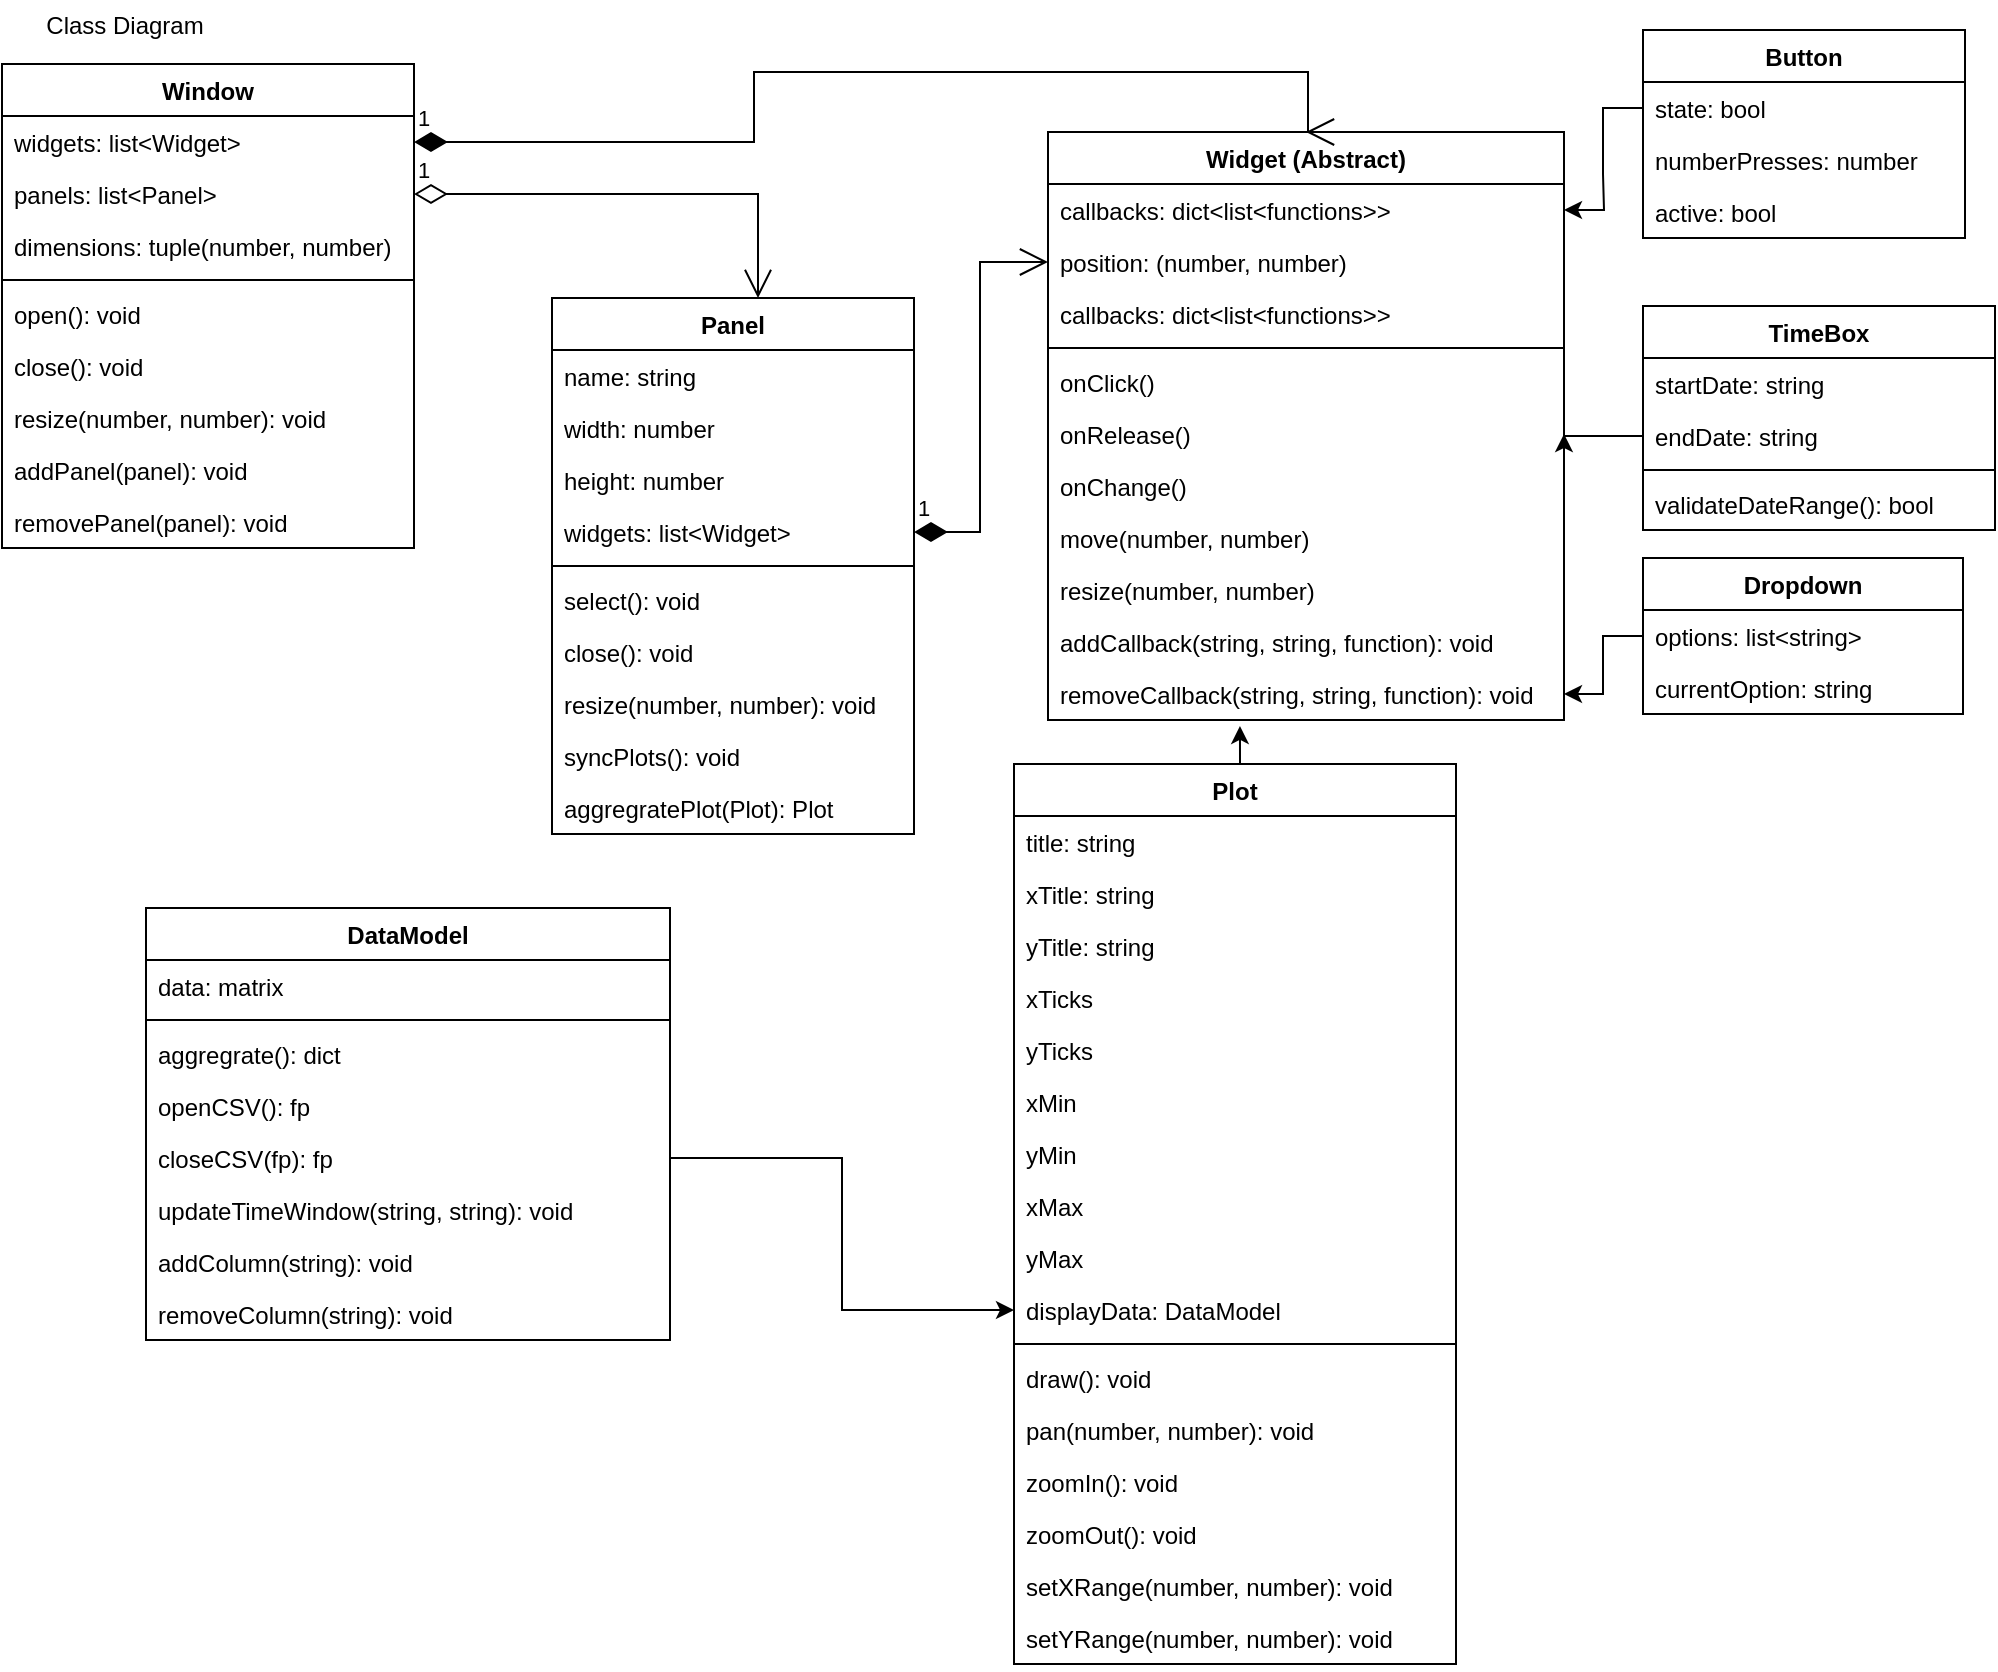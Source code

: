 <mxfile version="20.3.2" type="github" pages="2">
  <diagram id="UT-qD1kF3HPHE-cdim4v" name="Page-1">
    <mxGraphModel dx="1662" dy="1644" grid="0" gridSize="10" guides="1" tooltips="1" connect="1" arrows="1" fold="1" page="1" pageScale="1" pageWidth="1100" pageHeight="850" math="0" shadow="0">
      <root>
        <mxCell id="0" />
        <mxCell id="1" parent="0" />
        <mxCell id="D0WQU8Z_5N7r7djm6m5t-72" value="Window" style="swimlane;fontStyle=1;align=center;verticalAlign=top;childLayout=stackLayout;horizontal=1;startSize=26;horizontalStack=0;resizeParent=1;resizeParentMax=0;resizeLast=0;collapsible=1;marginBottom=0;" parent="1" vertex="1">
          <mxGeometry x="9" y="-818" width="206" height="242" as="geometry">
            <mxRectangle x="9" y="-818" width="81" height="26" as="alternateBounds" />
          </mxGeometry>
        </mxCell>
        <mxCell id="D0WQU8Z_5N7r7djm6m5t-74" value="widgets: list&lt;Widget&gt; " style="text;strokeColor=none;fillColor=none;align=left;verticalAlign=top;spacingLeft=4;spacingRight=4;overflow=hidden;rotatable=0;points=[[0,0.5],[1,0.5]];portConstraint=eastwest;" parent="D0WQU8Z_5N7r7djm6m5t-72" vertex="1">
          <mxGeometry y="26" width="206" height="26" as="geometry" />
        </mxCell>
        <mxCell id="D0WQU8Z_5N7r7djm6m5t-73" value="panels: list&lt;Panel&gt;" style="text;strokeColor=none;fillColor=none;align=left;verticalAlign=top;spacingLeft=4;spacingRight=4;overflow=hidden;rotatable=0;points=[[0,0.5],[1,0.5]];portConstraint=eastwest;" parent="D0WQU8Z_5N7r7djm6m5t-72" vertex="1">
          <mxGeometry y="52" width="206" height="26" as="geometry" />
        </mxCell>
        <mxCell id="D0WQU8Z_5N7r7djm6m5t-75" value="dimensions: tuple(number, number)" style="text;strokeColor=none;fillColor=none;align=left;verticalAlign=top;spacingLeft=4;spacingRight=4;overflow=hidden;rotatable=0;points=[[0,0.5],[1,0.5]];portConstraint=eastwest;" parent="D0WQU8Z_5N7r7djm6m5t-72" vertex="1">
          <mxGeometry y="78" width="206" height="26" as="geometry" />
        </mxCell>
        <mxCell id="D0WQU8Z_5N7r7djm6m5t-77" value="" style="line;strokeWidth=1;fillColor=none;align=left;verticalAlign=middle;spacingTop=-1;spacingLeft=3;spacingRight=3;rotatable=0;labelPosition=right;points=[];portConstraint=eastwest;strokeColor=inherit;" parent="D0WQU8Z_5N7r7djm6m5t-72" vertex="1">
          <mxGeometry y="104" width="206" height="8" as="geometry" />
        </mxCell>
        <mxCell id="D0WQU8Z_5N7r7djm6m5t-78" value="open(): void" style="text;strokeColor=none;fillColor=none;align=left;verticalAlign=top;spacingLeft=4;spacingRight=4;overflow=hidden;rotatable=0;points=[[0,0.5],[1,0.5]];portConstraint=eastwest;" parent="D0WQU8Z_5N7r7djm6m5t-72" vertex="1">
          <mxGeometry y="112" width="206" height="26" as="geometry" />
        </mxCell>
        <mxCell id="D0WQU8Z_5N7r7djm6m5t-79" value="close(): void" style="text;strokeColor=none;fillColor=none;align=left;verticalAlign=top;spacingLeft=4;spacingRight=4;overflow=hidden;rotatable=0;points=[[0,0.5],[1,0.5]];portConstraint=eastwest;" parent="D0WQU8Z_5N7r7djm6m5t-72" vertex="1">
          <mxGeometry y="138" width="206" height="26" as="geometry" />
        </mxCell>
        <mxCell id="D0WQU8Z_5N7r7djm6m5t-80" value="resize(number, number): void" style="text;strokeColor=none;fillColor=none;align=left;verticalAlign=top;spacingLeft=4;spacingRight=4;overflow=hidden;rotatable=0;points=[[0,0.5],[1,0.5]];portConstraint=eastwest;" parent="D0WQU8Z_5N7r7djm6m5t-72" vertex="1">
          <mxGeometry y="164" width="206" height="26" as="geometry" />
        </mxCell>
        <mxCell id="D0WQU8Z_5N7r7djm6m5t-138" value="addPanel(panel): void" style="text;strokeColor=none;fillColor=none;align=left;verticalAlign=top;spacingLeft=4;spacingRight=4;overflow=hidden;rotatable=0;points=[[0,0.5],[1,0.5]];portConstraint=eastwest;" parent="D0WQU8Z_5N7r7djm6m5t-72" vertex="1">
          <mxGeometry y="190" width="206" height="26" as="geometry" />
        </mxCell>
        <mxCell id="D0WQU8Z_5N7r7djm6m5t-140" value="removePanel(panel): void" style="text;strokeColor=none;fillColor=none;align=left;verticalAlign=top;spacingLeft=4;spacingRight=4;overflow=hidden;rotatable=0;points=[[0,0.5],[1,0.5]];portConstraint=eastwest;" parent="D0WQU8Z_5N7r7djm6m5t-72" vertex="1">
          <mxGeometry y="216" width="206" height="26" as="geometry" />
        </mxCell>
        <mxCell id="D0WQU8Z_5N7r7djm6m5t-81" value="Panel" style="swimlane;fontStyle=1;align=center;verticalAlign=top;childLayout=stackLayout;horizontal=1;startSize=26;horizontalStack=0;resizeParent=1;resizeParentMax=0;resizeLast=0;collapsible=1;marginBottom=0;" parent="1" vertex="1">
          <mxGeometry x="284" y="-701" width="181" height="268" as="geometry">
            <mxRectangle x="320" y="-818" width="67" height="26" as="alternateBounds" />
          </mxGeometry>
        </mxCell>
        <mxCell id="D0WQU8Z_5N7r7djm6m5t-82" value="name: string" style="text;strokeColor=none;fillColor=none;align=left;verticalAlign=top;spacingLeft=4;spacingRight=4;overflow=hidden;rotatable=0;points=[[0,0.5],[1,0.5]];portConstraint=eastwest;" parent="D0WQU8Z_5N7r7djm6m5t-81" vertex="1">
          <mxGeometry y="26" width="181" height="26" as="geometry" />
        </mxCell>
        <mxCell id="D0WQU8Z_5N7r7djm6m5t-84" value="width: number" style="text;strokeColor=none;fillColor=none;align=left;verticalAlign=top;spacingLeft=4;spacingRight=4;overflow=hidden;rotatable=0;points=[[0,0.5],[1,0.5]];portConstraint=eastwest;" parent="D0WQU8Z_5N7r7djm6m5t-81" vertex="1">
          <mxGeometry y="52" width="181" height="26" as="geometry" />
        </mxCell>
        <mxCell id="D0WQU8Z_5N7r7djm6m5t-85" value="height: number" style="text;strokeColor=none;fillColor=none;align=left;verticalAlign=top;spacingLeft=4;spacingRight=4;overflow=hidden;rotatable=0;points=[[0,0.5],[1,0.5]];portConstraint=eastwest;" parent="D0WQU8Z_5N7r7djm6m5t-81" vertex="1">
          <mxGeometry y="78" width="181" height="26" as="geometry" />
        </mxCell>
        <mxCell id="VL1n-k4XV_zTkOc4iAcl-5" value="widgets: list&lt;Widget&gt;" style="text;strokeColor=none;fillColor=none;align=left;verticalAlign=top;spacingLeft=4;spacingRight=4;overflow=hidden;rotatable=0;points=[[0,0.5],[1,0.5]];portConstraint=eastwest;" parent="D0WQU8Z_5N7r7djm6m5t-81" vertex="1">
          <mxGeometry y="104" width="181" height="26" as="geometry" />
        </mxCell>
        <mxCell id="D0WQU8Z_5N7r7djm6m5t-86" value="" style="line;strokeWidth=1;fillColor=none;align=left;verticalAlign=middle;spacingTop=-1;spacingLeft=3;spacingRight=3;rotatable=0;labelPosition=right;points=[];portConstraint=eastwest;strokeColor=inherit;" parent="D0WQU8Z_5N7r7djm6m5t-81" vertex="1">
          <mxGeometry y="130" width="181" height="8" as="geometry" />
        </mxCell>
        <mxCell id="YnPBGDpdCJBYccEIkFx0-3" value="select(): void" style="text;strokeColor=none;fillColor=none;align=left;verticalAlign=top;spacingLeft=4;spacingRight=4;overflow=hidden;rotatable=0;points=[[0,0.5],[1,0.5]];portConstraint=eastwest;" vertex="1" parent="D0WQU8Z_5N7r7djm6m5t-81">
          <mxGeometry y="138" width="181" height="26" as="geometry" />
        </mxCell>
        <mxCell id="D0WQU8Z_5N7r7djm6m5t-87" value="close(): void" style="text;strokeColor=none;fillColor=none;align=left;verticalAlign=top;spacingLeft=4;spacingRight=4;overflow=hidden;rotatable=0;points=[[0,0.5],[1,0.5]];portConstraint=eastwest;" parent="D0WQU8Z_5N7r7djm6m5t-81" vertex="1">
          <mxGeometry y="164" width="181" height="26" as="geometry" />
        </mxCell>
        <mxCell id="D0WQU8Z_5N7r7djm6m5t-108" value="resize(number, number): void" style="text;strokeColor=none;fillColor=none;align=left;verticalAlign=top;spacingLeft=4;spacingRight=4;overflow=hidden;rotatable=0;points=[[0,0.5],[1,0.5]];portConstraint=eastwest;" parent="D0WQU8Z_5N7r7djm6m5t-81" vertex="1">
          <mxGeometry y="190" width="181" height="26" as="geometry" />
        </mxCell>
        <mxCell id="f68Y0WPvlqwC1lVv3MSY-29" value="syncPlots(): void" style="text;strokeColor=none;fillColor=none;align=left;verticalAlign=top;spacingLeft=4;spacingRight=4;overflow=hidden;rotatable=0;points=[[0,0.5],[1,0.5]];portConstraint=eastwest;" parent="D0WQU8Z_5N7r7djm6m5t-81" vertex="1">
          <mxGeometry y="216" width="181" height="26" as="geometry" />
        </mxCell>
        <mxCell id="f68Y0WPvlqwC1lVv3MSY-37" value="aggregratePlot(Plot): Plot" style="text;strokeColor=none;fillColor=none;align=left;verticalAlign=top;spacingLeft=4;spacingRight=4;overflow=hidden;rotatable=0;points=[[0,0.5],[1,0.5]];portConstraint=eastwest;" parent="D0WQU8Z_5N7r7djm6m5t-81" vertex="1">
          <mxGeometry y="242" width="181" height="26" as="geometry" />
        </mxCell>
        <mxCell id="9P_D7GKj8WP1cLiMkDwV-7" style="edgeStyle=orthogonalEdgeStyle;rounded=0;orthogonalLoop=1;jettySize=auto;html=1;exitX=0.5;exitY=0;exitDx=0;exitDy=0;entryX=0.372;entryY=1.115;entryDx=0;entryDy=0;entryPerimeter=0;" edge="1" parent="1" source="D0WQU8Z_5N7r7djm6m5t-119" target="f68Y0WPvlqwC1lVv3MSY-19">
          <mxGeometry relative="1" as="geometry" />
        </mxCell>
        <mxCell id="D0WQU8Z_5N7r7djm6m5t-119" value="Plot" style="swimlane;fontStyle=1;align=center;verticalAlign=top;childLayout=stackLayout;horizontal=1;startSize=26;horizontalStack=0;resizeParent=1;resizeParentMax=0;resizeLast=0;collapsible=1;marginBottom=0;" parent="1" vertex="1">
          <mxGeometry x="515" y="-468" width="221" height="450" as="geometry" />
        </mxCell>
        <mxCell id="D0WQU8Z_5N7r7djm6m5t-120" value="title: string" style="text;strokeColor=none;fillColor=none;align=left;verticalAlign=top;spacingLeft=4;spacingRight=4;overflow=hidden;rotatable=0;points=[[0,0.5],[1,0.5]];portConstraint=eastwest;" parent="D0WQU8Z_5N7r7djm6m5t-119" vertex="1">
          <mxGeometry y="26" width="221" height="26" as="geometry" />
        </mxCell>
        <mxCell id="D0WQU8Z_5N7r7djm6m5t-121" value="xTitle: string" style="text;strokeColor=none;fillColor=none;align=left;verticalAlign=top;spacingLeft=4;spacingRight=4;overflow=hidden;rotatable=0;points=[[0,0.5],[1,0.5]];portConstraint=eastwest;" parent="D0WQU8Z_5N7r7djm6m5t-119" vertex="1">
          <mxGeometry y="52" width="221" height="26" as="geometry" />
        </mxCell>
        <mxCell id="D0WQU8Z_5N7r7djm6m5t-122" value="yTitle: string" style="text;strokeColor=none;fillColor=none;align=left;verticalAlign=top;spacingLeft=4;spacingRight=4;overflow=hidden;rotatable=0;points=[[0,0.5],[1,0.5]];portConstraint=eastwest;" parent="D0WQU8Z_5N7r7djm6m5t-119" vertex="1">
          <mxGeometry y="78" width="221" height="26" as="geometry" />
        </mxCell>
        <mxCell id="D0WQU8Z_5N7r7djm6m5t-123" value="xTicks" style="text;strokeColor=none;fillColor=none;align=left;verticalAlign=top;spacingLeft=4;spacingRight=4;overflow=hidden;rotatable=0;points=[[0,0.5],[1,0.5]];portConstraint=eastwest;" parent="D0WQU8Z_5N7r7djm6m5t-119" vertex="1">
          <mxGeometry y="104" width="221" height="26" as="geometry" />
        </mxCell>
        <mxCell id="D0WQU8Z_5N7r7djm6m5t-124" value="yTicks" style="text;strokeColor=none;fillColor=none;align=left;verticalAlign=top;spacingLeft=4;spacingRight=4;overflow=hidden;rotatable=0;points=[[0,0.5],[1,0.5]];portConstraint=eastwest;" parent="D0WQU8Z_5N7r7djm6m5t-119" vertex="1">
          <mxGeometry y="130" width="221" height="26" as="geometry" />
        </mxCell>
        <mxCell id="f68Y0WPvlqwC1lVv3MSY-33" value="xMin" style="text;strokeColor=none;fillColor=none;align=left;verticalAlign=top;spacingLeft=4;spacingRight=4;overflow=hidden;rotatable=0;points=[[0,0.5],[1,0.5]];portConstraint=eastwest;" parent="D0WQU8Z_5N7r7djm6m5t-119" vertex="1">
          <mxGeometry y="156" width="221" height="26" as="geometry" />
        </mxCell>
        <mxCell id="f68Y0WPvlqwC1lVv3MSY-34" value="yMin" style="text;strokeColor=none;fillColor=none;align=left;verticalAlign=top;spacingLeft=4;spacingRight=4;overflow=hidden;rotatable=0;points=[[0,0.5],[1,0.5]];portConstraint=eastwest;" parent="D0WQU8Z_5N7r7djm6m5t-119" vertex="1">
          <mxGeometry y="182" width="221" height="26" as="geometry" />
        </mxCell>
        <mxCell id="f68Y0WPvlqwC1lVv3MSY-35" value="xMax" style="text;strokeColor=none;fillColor=none;align=left;verticalAlign=top;spacingLeft=4;spacingRight=4;overflow=hidden;rotatable=0;points=[[0,0.5],[1,0.5]];portConstraint=eastwest;" parent="D0WQU8Z_5N7r7djm6m5t-119" vertex="1">
          <mxGeometry y="208" width="221" height="26" as="geometry" />
        </mxCell>
        <mxCell id="f68Y0WPvlqwC1lVv3MSY-36" value="yMax" style="text;strokeColor=none;fillColor=none;align=left;verticalAlign=top;spacingLeft=4;spacingRight=4;overflow=hidden;rotatable=0;points=[[0,0.5],[1,0.5]];portConstraint=eastwest;" parent="D0WQU8Z_5N7r7djm6m5t-119" vertex="1">
          <mxGeometry y="234" width="221" height="26" as="geometry" />
        </mxCell>
        <mxCell id="D0WQU8Z_5N7r7djm6m5t-125" value="displayData: DataModel" style="text;strokeColor=none;fillColor=none;align=left;verticalAlign=top;spacingLeft=4;spacingRight=4;overflow=hidden;rotatable=0;points=[[0,0.5],[1,0.5]];portConstraint=eastwest;" parent="D0WQU8Z_5N7r7djm6m5t-119" vertex="1">
          <mxGeometry y="260" width="221" height="26" as="geometry" />
        </mxCell>
        <mxCell id="D0WQU8Z_5N7r7djm6m5t-126" value="" style="line;strokeWidth=1;fillColor=none;align=left;verticalAlign=middle;spacingTop=-1;spacingLeft=3;spacingRight=3;rotatable=0;labelPosition=right;points=[];portConstraint=eastwest;strokeColor=inherit;" parent="D0WQU8Z_5N7r7djm6m5t-119" vertex="1">
          <mxGeometry y="286" width="221" height="8" as="geometry" />
        </mxCell>
        <mxCell id="D0WQU8Z_5N7r7djm6m5t-127" value="draw(): void" style="text;strokeColor=none;fillColor=none;align=left;verticalAlign=top;spacingLeft=4;spacingRight=4;overflow=hidden;rotatable=0;points=[[0,0.5],[1,0.5]];portConstraint=eastwest;" parent="D0WQU8Z_5N7r7djm6m5t-119" vertex="1">
          <mxGeometry y="294" width="221" height="26" as="geometry" />
        </mxCell>
        <mxCell id="D0WQU8Z_5N7r7djm6m5t-128" value="pan(number, number): void" style="text;strokeColor=none;fillColor=none;align=left;verticalAlign=top;spacingLeft=4;spacingRight=4;overflow=hidden;rotatable=0;points=[[0,0.5],[1,0.5]];portConstraint=eastwest;" parent="D0WQU8Z_5N7r7djm6m5t-119" vertex="1">
          <mxGeometry y="320" width="221" height="26" as="geometry" />
        </mxCell>
        <mxCell id="D0WQU8Z_5N7r7djm6m5t-129" value="zoomIn(): void" style="text;strokeColor=none;fillColor=none;align=left;verticalAlign=top;spacingLeft=4;spacingRight=4;overflow=hidden;rotatable=0;points=[[0,0.5],[1,0.5]];portConstraint=eastwest;" parent="D0WQU8Z_5N7r7djm6m5t-119" vertex="1">
          <mxGeometry y="346" width="221" height="26" as="geometry" />
        </mxCell>
        <mxCell id="D0WQU8Z_5N7r7djm6m5t-130" value="zoomOut(): void" style="text;strokeColor=none;fillColor=none;align=left;verticalAlign=top;spacingLeft=4;spacingRight=4;overflow=hidden;rotatable=0;points=[[0,0.5],[1,0.5]];portConstraint=eastwest;" parent="D0WQU8Z_5N7r7djm6m5t-119" vertex="1">
          <mxGeometry y="372" width="221" height="26" as="geometry" />
        </mxCell>
        <mxCell id="f68Y0WPvlqwC1lVv3MSY-30" value="setXRange(number, number): void" style="text;strokeColor=none;fillColor=none;align=left;verticalAlign=top;spacingLeft=4;spacingRight=4;overflow=hidden;rotatable=0;points=[[0,0.5],[1,0.5]];portConstraint=eastwest;" parent="D0WQU8Z_5N7r7djm6m5t-119" vertex="1">
          <mxGeometry y="398" width="221" height="26" as="geometry" />
        </mxCell>
        <mxCell id="f68Y0WPvlqwC1lVv3MSY-31" value="setYRange(number, number): void" style="text;strokeColor=none;fillColor=none;align=left;verticalAlign=top;spacingLeft=4;spacingRight=4;overflow=hidden;rotatable=0;points=[[0,0.5],[1,0.5]];portConstraint=eastwest;" parent="D0WQU8Z_5N7r7djm6m5t-119" vertex="1">
          <mxGeometry y="424" width="221" height="26" as="geometry" />
        </mxCell>
        <mxCell id="f68Y0WPvlqwC1lVv3MSY-20" style="edgeStyle=orthogonalEdgeStyle;rounded=0;orthogonalLoop=1;jettySize=auto;html=1;exitX=1;exitY=0.5;exitDx=0;exitDy=0;entryX=0;entryY=0.5;entryDx=0;entryDy=0;" parent="1" source="D0WQU8Z_5N7r7djm6m5t-147" target="D0WQU8Z_5N7r7djm6m5t-125" edge="1">
          <mxGeometry relative="1" as="geometry" />
        </mxCell>
        <mxCell id="D0WQU8Z_5N7r7djm6m5t-141" value="DataModel" style="swimlane;fontStyle=1;align=center;verticalAlign=top;childLayout=stackLayout;horizontal=1;startSize=26;horizontalStack=0;resizeParent=1;resizeParentMax=0;resizeLast=0;collapsible=1;marginBottom=0;" parent="1" vertex="1">
          <mxGeometry x="81" y="-396" width="262" height="216" as="geometry" />
        </mxCell>
        <mxCell id="D0WQU8Z_5N7r7djm6m5t-142" value="data: matrix" style="text;strokeColor=none;fillColor=none;align=left;verticalAlign=top;spacingLeft=4;spacingRight=4;overflow=hidden;rotatable=0;points=[[0,0.5],[1,0.5]];portConstraint=eastwest;" parent="D0WQU8Z_5N7r7djm6m5t-141" vertex="1">
          <mxGeometry y="26" width="262" height="26" as="geometry" />
        </mxCell>
        <mxCell id="D0WQU8Z_5N7r7djm6m5t-144" value="" style="line;strokeWidth=1;fillColor=none;align=left;verticalAlign=middle;spacingTop=-1;spacingLeft=3;spacingRight=3;rotatable=0;labelPosition=right;points=[];portConstraint=eastwest;strokeColor=inherit;" parent="D0WQU8Z_5N7r7djm6m5t-141" vertex="1">
          <mxGeometry y="52" width="262" height="8" as="geometry" />
        </mxCell>
        <mxCell id="D0WQU8Z_5N7r7djm6m5t-145" value="aggregrate(): dict" style="text;strokeColor=none;fillColor=none;align=left;verticalAlign=top;spacingLeft=4;spacingRight=4;overflow=hidden;rotatable=0;points=[[0,0.5],[1,0.5]];portConstraint=eastwest;" parent="D0WQU8Z_5N7r7djm6m5t-141" vertex="1">
          <mxGeometry y="60" width="262" height="26" as="geometry" />
        </mxCell>
        <mxCell id="D0WQU8Z_5N7r7djm6m5t-146" value="openCSV(): fp" style="text;strokeColor=none;fillColor=none;align=left;verticalAlign=top;spacingLeft=4;spacingRight=4;overflow=hidden;rotatable=0;points=[[0,0.5],[1,0.5]];portConstraint=eastwest;" parent="D0WQU8Z_5N7r7djm6m5t-141" vertex="1">
          <mxGeometry y="86" width="262" height="26" as="geometry" />
        </mxCell>
        <mxCell id="D0WQU8Z_5N7r7djm6m5t-147" value="closeCSV(fp): fp" style="text;strokeColor=none;fillColor=none;align=left;verticalAlign=top;spacingLeft=4;spacingRight=4;overflow=hidden;rotatable=0;points=[[0,0.5],[1,0.5]];portConstraint=eastwest;" parent="D0WQU8Z_5N7r7djm6m5t-141" vertex="1">
          <mxGeometry y="112" width="262" height="26" as="geometry" />
        </mxCell>
        <mxCell id="VL1n-k4XV_zTkOc4iAcl-8" value="updateTimeWindow(string, string): void" style="text;strokeColor=none;fillColor=none;align=left;verticalAlign=top;spacingLeft=4;spacingRight=4;overflow=hidden;rotatable=0;points=[[0,0.5],[1,0.5]];portConstraint=eastwest;" parent="D0WQU8Z_5N7r7djm6m5t-141" vertex="1">
          <mxGeometry y="138" width="262" height="26" as="geometry" />
        </mxCell>
        <mxCell id="VL1n-k4XV_zTkOc4iAcl-9" value="addColumn(string): void" style="text;strokeColor=none;fillColor=none;align=left;verticalAlign=top;spacingLeft=4;spacingRight=4;overflow=hidden;rotatable=0;points=[[0,0.5],[1,0.5]];portConstraint=eastwest;" parent="D0WQU8Z_5N7r7djm6m5t-141" vertex="1">
          <mxGeometry y="164" width="262" height="26" as="geometry" />
        </mxCell>
        <mxCell id="VL1n-k4XV_zTkOc4iAcl-10" value="removeColumn(string): void" style="text;strokeColor=none;fillColor=none;align=left;verticalAlign=top;spacingLeft=4;spacingRight=4;overflow=hidden;rotatable=0;points=[[0,0.5],[1,0.5]];portConstraint=eastwest;" parent="D0WQU8Z_5N7r7djm6m5t-141" vertex="1">
          <mxGeometry y="190" width="262" height="26" as="geometry" />
        </mxCell>
        <mxCell id="VL1n-k4XV_zTkOc4iAcl-19" value="Button" style="swimlane;fontStyle=1;childLayout=stackLayout;horizontal=1;startSize=26;fillColor=none;horizontalStack=0;resizeParent=1;resizeParentMax=0;resizeLast=0;collapsible=1;marginBottom=0;" parent="1" vertex="1">
          <mxGeometry x="829.5" y="-835" width="161" height="104" as="geometry" />
        </mxCell>
        <mxCell id="VL1n-k4XV_zTkOc4iAcl-20" value="state: bool " style="text;strokeColor=none;fillColor=none;align=left;verticalAlign=top;spacingLeft=4;spacingRight=4;overflow=hidden;rotatable=0;points=[[0,0.5],[1,0.5]];portConstraint=eastwest;" parent="VL1n-k4XV_zTkOc4iAcl-19" vertex="1">
          <mxGeometry y="26" width="161" height="26" as="geometry" />
        </mxCell>
        <mxCell id="VL1n-k4XV_zTkOc4iAcl-21" value="numberPresses: number" style="text;strokeColor=none;fillColor=none;align=left;verticalAlign=top;spacingLeft=4;spacingRight=4;overflow=hidden;rotatable=0;points=[[0,0.5],[1,0.5]];portConstraint=eastwest;" parent="VL1n-k4XV_zTkOc4iAcl-19" vertex="1">
          <mxGeometry y="52" width="161" height="26" as="geometry" />
        </mxCell>
        <mxCell id="quWaPmoQ8DVM9i6n_BUd-2" value="active: bool" style="text;strokeColor=none;fillColor=none;align=left;verticalAlign=top;spacingLeft=4;spacingRight=4;overflow=hidden;rotatable=0;points=[[0,0.5],[1,0.5]];portConstraint=eastwest;" parent="VL1n-k4XV_zTkOc4iAcl-19" vertex="1">
          <mxGeometry y="78" width="161" height="26" as="geometry" />
        </mxCell>
        <mxCell id="VL1n-k4XV_zTkOc4iAcl-40" value="Dropdown" style="swimlane;fontStyle=1;align=center;verticalAlign=top;childLayout=stackLayout;horizontal=1;startSize=26;horizontalStack=0;resizeParent=1;resizeParentMax=0;resizeLast=0;collapsible=1;marginBottom=0;" parent="1" vertex="1">
          <mxGeometry x="829.5" y="-571" width="160" height="78" as="geometry" />
        </mxCell>
        <mxCell id="VL1n-k4XV_zTkOc4iAcl-41" value="options: list&lt;string&gt;" style="text;strokeColor=none;fillColor=none;align=left;verticalAlign=top;spacingLeft=4;spacingRight=4;overflow=hidden;rotatable=0;points=[[0,0.5],[1,0.5]];portConstraint=eastwest;" parent="VL1n-k4XV_zTkOc4iAcl-40" vertex="1">
          <mxGeometry y="26" width="160" height="26" as="geometry" />
        </mxCell>
        <mxCell id="VL1n-k4XV_zTkOc4iAcl-44" value="currentOption: string" style="text;strokeColor=none;fillColor=none;align=left;verticalAlign=top;spacingLeft=4;spacingRight=4;overflow=hidden;rotatable=0;points=[[0,0.5],[1,0.5]];portConstraint=eastwest;" parent="VL1n-k4XV_zTkOc4iAcl-40" vertex="1">
          <mxGeometry y="52" width="160" height="26" as="geometry" />
        </mxCell>
        <mxCell id="quWaPmoQ8DVM9i6n_BUd-6" value="TimeBox" style="swimlane;fontStyle=1;align=center;verticalAlign=top;childLayout=stackLayout;horizontal=1;startSize=26;horizontalStack=0;resizeParent=1;resizeParentMax=0;resizeLast=0;collapsible=1;marginBottom=0;" parent="1" vertex="1">
          <mxGeometry x="829.5" y="-697" width="176" height="112" as="geometry" />
        </mxCell>
        <mxCell id="quWaPmoQ8DVM9i6n_BUd-7" value="startDate: string" style="text;strokeColor=none;fillColor=none;align=left;verticalAlign=top;spacingLeft=4;spacingRight=4;overflow=hidden;rotatable=0;points=[[0,0.5],[1,0.5]];portConstraint=eastwest;" parent="quWaPmoQ8DVM9i6n_BUd-6" vertex="1">
          <mxGeometry y="26" width="176" height="26" as="geometry" />
        </mxCell>
        <mxCell id="quWaPmoQ8DVM9i6n_BUd-10" value="endDate: string" style="text;strokeColor=none;fillColor=none;align=left;verticalAlign=top;spacingLeft=4;spacingRight=4;overflow=hidden;rotatable=0;points=[[0,0.5],[1,0.5]];portConstraint=eastwest;" parent="quWaPmoQ8DVM9i6n_BUd-6" vertex="1">
          <mxGeometry y="52" width="176" height="26" as="geometry" />
        </mxCell>
        <mxCell id="quWaPmoQ8DVM9i6n_BUd-8" value="" style="line;strokeWidth=1;fillColor=none;align=left;verticalAlign=middle;spacingTop=-1;spacingLeft=3;spacingRight=3;rotatable=0;labelPosition=right;points=[];portConstraint=eastwest;strokeColor=inherit;" parent="quWaPmoQ8DVM9i6n_BUd-6" vertex="1">
          <mxGeometry y="78" width="176" height="8" as="geometry" />
        </mxCell>
        <mxCell id="quWaPmoQ8DVM9i6n_BUd-9" value="validateDateRange(): bool" style="text;strokeColor=none;fillColor=none;align=left;verticalAlign=top;spacingLeft=4;spacingRight=4;overflow=hidden;rotatable=0;points=[[0,0.5],[1,0.5]];portConstraint=eastwest;" parent="quWaPmoQ8DVM9i6n_BUd-6" vertex="1">
          <mxGeometry y="86" width="176" height="26" as="geometry" />
        </mxCell>
        <mxCell id="f68Y0WPvlqwC1lVv3MSY-5" value="1" style="endArrow=open;html=1;endSize=12;startArrow=diamondThin;startSize=14;startFill=1;edgeStyle=orthogonalEdgeStyle;align=left;verticalAlign=bottom;rounded=0;exitX=1;exitY=0.5;exitDx=0;exitDy=0;entryX=0;entryY=0.5;entryDx=0;entryDy=0;" parent="1" source="VL1n-k4XV_zTkOc4iAcl-5" edge="1" target="9P_D7GKj8WP1cLiMkDwV-2">
          <mxGeometry x="-1" y="3" relative="1" as="geometry">
            <mxPoint x="515" y="-561" as="sourcePoint" />
            <mxPoint x="510" y="-714" as="targetPoint" />
            <Array as="points">
              <mxPoint x="498" y="-584" />
              <mxPoint x="498" y="-719" />
            </Array>
          </mxGeometry>
        </mxCell>
        <mxCell id="f68Y0WPvlqwC1lVv3MSY-13" value="Widget (Abstract)" style="swimlane;fontStyle=1;align=center;verticalAlign=top;childLayout=stackLayout;horizontal=1;startSize=26;horizontalStack=0;resizeParent=1;resizeParentMax=0;resizeLast=0;collapsible=1;marginBottom=0;" parent="1" vertex="1">
          <mxGeometry x="532" y="-784" width="258" height="294" as="geometry" />
        </mxCell>
        <mxCell id="f68Y0WPvlqwC1lVv3MSY-14" value="callbacks: dict&lt;list&lt;functions&gt;&gt;" style="text;strokeColor=none;fillColor=none;align=left;verticalAlign=top;spacingLeft=4;spacingRight=4;overflow=hidden;rotatable=0;points=[[0,0.5],[1,0.5]];portConstraint=eastwest;" parent="f68Y0WPvlqwC1lVv3MSY-13" vertex="1">
          <mxGeometry y="26" width="258" height="26" as="geometry" />
        </mxCell>
        <mxCell id="9P_D7GKj8WP1cLiMkDwV-2" value="position: (number, number)" style="text;strokeColor=none;fillColor=none;align=left;verticalAlign=top;spacingLeft=4;spacingRight=4;overflow=hidden;rotatable=0;points=[[0,0.5],[1,0.5]];portConstraint=eastwest;" vertex="1" parent="f68Y0WPvlqwC1lVv3MSY-13">
          <mxGeometry y="52" width="258" height="26" as="geometry" />
        </mxCell>
        <mxCell id="9P_D7GKj8WP1cLiMkDwV-3" value="callbacks: dict&lt;list&lt;functions&gt;&gt;" style="text;strokeColor=none;fillColor=none;align=left;verticalAlign=top;spacingLeft=4;spacingRight=4;overflow=hidden;rotatable=0;points=[[0,0.5],[1,0.5]];portConstraint=eastwest;" vertex="1" parent="f68Y0WPvlqwC1lVv3MSY-13">
          <mxGeometry y="78" width="258" height="26" as="geometry" />
        </mxCell>
        <mxCell id="f68Y0WPvlqwC1lVv3MSY-15" value="" style="line;strokeWidth=1;fillColor=none;align=left;verticalAlign=middle;spacingTop=-1;spacingLeft=3;spacingRight=3;rotatable=0;labelPosition=right;points=[];portConstraint=eastwest;strokeColor=inherit;" parent="f68Y0WPvlqwC1lVv3MSY-13" vertex="1">
          <mxGeometry y="104" width="258" height="8" as="geometry" />
        </mxCell>
        <mxCell id="f68Y0WPvlqwC1lVv3MSY-16" value="onClick()" style="text;strokeColor=none;fillColor=none;align=left;verticalAlign=top;spacingLeft=4;spacingRight=4;overflow=hidden;rotatable=0;points=[[0,0.5],[1,0.5]];portConstraint=eastwest;" parent="f68Y0WPvlqwC1lVv3MSY-13" vertex="1">
          <mxGeometry y="112" width="258" height="26" as="geometry" />
        </mxCell>
        <mxCell id="f68Y0WPvlqwC1lVv3MSY-39" value="onRelease()" style="text;strokeColor=none;fillColor=none;align=left;verticalAlign=top;spacingLeft=4;spacingRight=4;overflow=hidden;rotatable=0;points=[[0,0.5],[1,0.5]];portConstraint=eastwest;" parent="f68Y0WPvlqwC1lVv3MSY-13" vertex="1">
          <mxGeometry y="138" width="258" height="26" as="geometry" />
        </mxCell>
        <mxCell id="f68Y0WPvlqwC1lVv3MSY-17" value="onChange()" style="text;strokeColor=none;fillColor=none;align=left;verticalAlign=top;spacingLeft=4;spacingRight=4;overflow=hidden;rotatable=0;points=[[0,0.5],[1,0.5]];portConstraint=eastwest;" parent="f68Y0WPvlqwC1lVv3MSY-13" vertex="1">
          <mxGeometry y="164" width="258" height="26" as="geometry" />
        </mxCell>
        <mxCell id="9P_D7GKj8WP1cLiMkDwV-5" value="move(number, number)" style="text;strokeColor=none;fillColor=none;align=left;verticalAlign=top;spacingLeft=4;spacingRight=4;overflow=hidden;rotatable=0;points=[[0,0.5],[1,0.5]];portConstraint=eastwest;" vertex="1" parent="f68Y0WPvlqwC1lVv3MSY-13">
          <mxGeometry y="190" width="258" height="26" as="geometry" />
        </mxCell>
        <mxCell id="9P_D7GKj8WP1cLiMkDwV-4" value="resize(number, number)" style="text;strokeColor=none;fillColor=none;align=left;verticalAlign=top;spacingLeft=4;spacingRight=4;overflow=hidden;rotatable=0;points=[[0,0.5],[1,0.5]];portConstraint=eastwest;" vertex="1" parent="f68Y0WPvlqwC1lVv3MSY-13">
          <mxGeometry y="216" width="258" height="26" as="geometry" />
        </mxCell>
        <mxCell id="f68Y0WPvlqwC1lVv3MSY-18" value="addCallback(string, string, function): void" style="text;strokeColor=none;fillColor=none;align=left;verticalAlign=top;spacingLeft=4;spacingRight=4;overflow=hidden;rotatable=0;points=[[0,0.5],[1,0.5]];portConstraint=eastwest;" parent="f68Y0WPvlqwC1lVv3MSY-13" vertex="1">
          <mxGeometry y="242" width="258" height="26" as="geometry" />
        </mxCell>
        <mxCell id="f68Y0WPvlqwC1lVv3MSY-19" value="removeCallback(string, string, function): void" style="text;strokeColor=none;fillColor=none;align=left;verticalAlign=top;spacingLeft=4;spacingRight=4;overflow=hidden;rotatable=0;points=[[0,0.5],[1,0.5]];portConstraint=eastwest;" parent="f68Y0WPvlqwC1lVv3MSY-13" vertex="1">
          <mxGeometry y="268" width="258" height="26" as="geometry" />
        </mxCell>
        <mxCell id="f68Y0WPvlqwC1lVv3MSY-40" value="1" style="endArrow=open;html=1;endSize=12;startArrow=diamondThin;startSize=14;startFill=1;edgeStyle=orthogonalEdgeStyle;align=left;verticalAlign=bottom;rounded=0;exitX=1;exitY=0.5;exitDx=0;exitDy=0;entryX=0.5;entryY=0;entryDx=0;entryDy=0;" parent="1" source="D0WQU8Z_5N7r7djm6m5t-74" target="f68Y0WPvlqwC1lVv3MSY-13" edge="1">
          <mxGeometry x="-1" y="3" relative="1" as="geometry">
            <mxPoint x="514" y="-436" as="sourcePoint" />
            <mxPoint x="435" y="-814" as="targetPoint" />
            <Array as="points">
              <mxPoint x="385" y="-779" />
              <mxPoint x="385" y="-814" />
              <mxPoint x="662" y="-814" />
            </Array>
          </mxGeometry>
        </mxCell>
        <mxCell id="f68Y0WPvlqwC1lVv3MSY-41" value="1" style="endArrow=open;html=1;endSize=12;startArrow=diamondThin;startSize=14;startFill=0;edgeStyle=orthogonalEdgeStyle;align=left;verticalAlign=bottom;rounded=0;exitX=1;exitY=0.5;exitDx=0;exitDy=0;" parent="1" source="D0WQU8Z_5N7r7djm6m5t-73" target="D0WQU8Z_5N7r7djm6m5t-81" edge="1">
          <mxGeometry x="-1" y="3" relative="1" as="geometry">
            <mxPoint x="514" y="-436" as="sourcePoint" />
            <mxPoint x="485" y="-768" as="targetPoint" />
            <Array as="points">
              <mxPoint x="387" y="-753" />
            </Array>
          </mxGeometry>
        </mxCell>
        <mxCell id="9P_D7GKj8WP1cLiMkDwV-8" style="edgeStyle=orthogonalEdgeStyle;rounded=0;orthogonalLoop=1;jettySize=auto;html=1;exitX=0;exitY=0.5;exitDx=0;exitDy=0;entryX=1;entryY=0.5;entryDx=0;entryDy=0;" edge="1" parent="1" source="VL1n-k4XV_zTkOc4iAcl-41" target="f68Y0WPvlqwC1lVv3MSY-19">
          <mxGeometry relative="1" as="geometry" />
        </mxCell>
        <mxCell id="9P_D7GKj8WP1cLiMkDwV-9" style="edgeStyle=orthogonalEdgeStyle;rounded=0;orthogonalLoop=1;jettySize=auto;html=1;exitX=0;exitY=0.5;exitDx=0;exitDy=0;entryX=1;entryY=0.5;entryDx=0;entryDy=0;" edge="1" parent="1" source="VL1n-k4XV_zTkOc4iAcl-20" target="f68Y0WPvlqwC1lVv3MSY-14">
          <mxGeometry relative="1" as="geometry" />
        </mxCell>
        <mxCell id="9P_D7GKj8WP1cLiMkDwV-10" style="edgeStyle=orthogonalEdgeStyle;rounded=0;orthogonalLoop=1;jettySize=auto;html=1;exitX=0;exitY=0.5;exitDx=0;exitDy=0;entryX=1;entryY=0.5;entryDx=0;entryDy=0;" edge="1" parent="1" source="quWaPmoQ8DVM9i6n_BUd-10" target="f68Y0WPvlqwC1lVv3MSY-39">
          <mxGeometry relative="1" as="geometry" />
        </mxCell>
        <mxCell id="DW6i58N5UlW2nnshNmnk-1" value="Class Diagram" style="text;html=1;align=center;verticalAlign=middle;resizable=0;points=[];autosize=1;strokeColor=none;fillColor=none;" vertex="1" parent="1">
          <mxGeometry x="21" y="-850" width="97" height="26" as="geometry" />
        </mxCell>
      </root>
    </mxGraphModel>
  </diagram>
  <diagram id="30xvKILDlMbHiVbcK9Qc" name="Page-2">
    <mxGraphModel dx="1662" dy="794" grid="0" gridSize="10" guides="1" tooltips="1" connect="1" arrows="1" fold="1" page="1" pageScale="1" pageWidth="1100" pageHeight="850" math="0" shadow="0">
      <root>
        <mxCell id="0" />
        <mxCell id="1" parent="0" />
        <mxCell id="NoYjkFSLYhmX5Nuedjid-8" style="edgeStyle=orthogonalEdgeStyle;rounded=0;orthogonalLoop=1;jettySize=auto;html=1;exitX=1;exitY=0.5;exitDx=0;exitDy=0;entryX=0;entryY=0.5;entryDx=0;entryDy=0;" parent="1" source="NoYjkFSLYhmX5Nuedjid-1" target="NoYjkFSLYhmX5Nuedjid-13" edge="1">
          <mxGeometry relative="1" as="geometry">
            <mxPoint x="361" y="286" as="targetPoint" />
          </mxGeometry>
        </mxCell>
        <mxCell id="NoYjkFSLYhmX5Nuedjid-30" style="edgeStyle=orthogonalEdgeStyle;rounded=0;orthogonalLoop=1;jettySize=auto;html=1;exitX=0.5;exitY=1;exitDx=0;exitDy=0;entryX=0.5;entryY=1;entryDx=0;entryDy=0;" parent="1" source="NoYjkFSLYhmX5Nuedjid-1" target="NoYjkFSLYhmX5Nuedjid-16" edge="1">
          <mxGeometry relative="1" as="geometry">
            <Array as="points">
              <mxPoint x="202" y="358" />
              <mxPoint x="643" y="358" />
            </Array>
          </mxGeometry>
        </mxCell>
        <mxCell id="NoYjkFSLYhmX5Nuedjid-39" style="edgeStyle=orthogonalEdgeStyle;rounded=0;orthogonalLoop=1;jettySize=auto;html=1;exitX=0.25;exitY=1;exitDx=0;exitDy=0;" parent="1" source="NoYjkFSLYhmX5Nuedjid-1" target="NoYjkFSLYhmX5Nuedjid-40" edge="1">
          <mxGeometry relative="1" as="geometry">
            <mxPoint x="172" y="427" as="targetPoint" />
          </mxGeometry>
        </mxCell>
        <mxCell id="NoYjkFSLYhmX5Nuedjid-1" value="Main Window" style="rounded=0;whiteSpace=wrap;html=1;" parent="1" vertex="1">
          <mxGeometry x="142" y="256" width="120" height="60" as="geometry" />
        </mxCell>
        <mxCell id="NoYjkFSLYhmX5Nuedjid-5" value="" style="endArrow=classic;html=1;rounded=0;entryX=0;entryY=0.5;entryDx=0;entryDy=0;startArrow=none;" parent="1" source="NoYjkFSLYhmX5Nuedjid-6" target="NoYjkFSLYhmX5Nuedjid-1" edge="1">
          <mxGeometry width="50" height="50" relative="1" as="geometry">
            <mxPoint x="87" y="286" as="sourcePoint" />
            <mxPoint x="574" y="345" as="targetPoint" />
          </mxGeometry>
        </mxCell>
        <mxCell id="NoYjkFSLYhmX5Nuedjid-6" value="Application Starts" style="text;html=1;align=center;verticalAlign=middle;resizable=0;points=[];autosize=1;strokeColor=none;fillColor=none;" parent="1" vertex="1">
          <mxGeometry x="10" y="273" width="111" height="26" as="geometry" />
        </mxCell>
        <mxCell id="NoYjkFSLYhmX5Nuedjid-12" value="User Selects Data&lt;br&gt;Builder Panel&lt;br&gt;select()" style="text;html=1;align=center;verticalAlign=middle;resizable=0;points=[];autosize=1;strokeColor=none;fillColor=none;" parent="1" vertex="1">
          <mxGeometry x="256" y="235" width="115" height="55" as="geometry" />
        </mxCell>
        <mxCell id="NoYjkFSLYhmX5Nuedjid-17" style="edgeStyle=orthogonalEdgeStyle;rounded=0;orthogonalLoop=1;jettySize=auto;html=1;exitX=1;exitY=0.5;exitDx=0;exitDy=0;entryX=0;entryY=0.5;entryDx=0;entryDy=0;" parent="1" source="NoYjkFSLYhmX5Nuedjid-13" target="NoYjkFSLYhmX5Nuedjid-16" edge="1">
          <mxGeometry relative="1" as="geometry" />
        </mxCell>
        <mxCell id="NoYjkFSLYhmX5Nuedjid-38" style="edgeStyle=orthogonalEdgeStyle;rounded=0;orthogonalLoop=1;jettySize=auto;html=1;exitX=0.5;exitY=1;exitDx=0;exitDy=0;entryX=0.5;entryY=1;entryDx=0;entryDy=0;" parent="1" source="NoYjkFSLYhmX5Nuedjid-13" target="NoYjkFSLYhmX5Nuedjid-16" edge="1">
          <mxGeometry relative="1" as="geometry">
            <Array as="points">
              <mxPoint x="427" y="343" />
              <mxPoint x="643" y="343" />
            </Array>
          </mxGeometry>
        </mxCell>
        <mxCell id="NoYjkFSLYhmX5Nuedjid-13" value="Data Builder Panel" style="rounded=0;whiteSpace=wrap;html=1;" parent="1" vertex="1">
          <mxGeometry x="367" y="256" width="120" height="60" as="geometry" />
        </mxCell>
        <mxCell id="NoYjkFSLYhmX5Nuedjid-14" style="edgeStyle=orthogonalEdgeStyle;rounded=0;orthogonalLoop=1;jettySize=auto;html=1;exitX=0.75;exitY=0;exitDx=0;exitDy=0;entryX=0.5;entryY=0;entryDx=0;entryDy=0;" parent="1" source="NoYjkFSLYhmX5Nuedjid-13" target="NoYjkFSLYhmX5Nuedjid-13" edge="1">
          <mxGeometry relative="1" as="geometry">
            <Array as="points">
              <mxPoint x="457" y="183" />
              <mxPoint x="427" y="183" />
            </Array>
          </mxGeometry>
        </mxCell>
        <mxCell id="NoYjkFSLYhmX5Nuedjid-15" value="User Sets Values of&lt;br&gt;Configuration Widgets" style="text;html=1;align=center;verticalAlign=middle;resizable=0;points=[];autosize=1;strokeColor=none;fillColor=none;" parent="1" vertex="1">
          <mxGeometry x="378" y="139" width="136" height="41" as="geometry" />
        </mxCell>
        <mxCell id="NoYjkFSLYhmX5Nuedjid-28" style="edgeStyle=orthogonalEdgeStyle;rounded=0;orthogonalLoop=1;jettySize=auto;html=1;exitX=0.5;exitY=0;exitDx=0;exitDy=0;entryX=0.5;entryY=0;entryDx=0;entryDy=0;" parent="1" source="NoYjkFSLYhmX5Nuedjid-16" target="NoYjkFSLYhmX5Nuedjid-1" edge="1">
          <mxGeometry relative="1" as="geometry">
            <Array as="points">
              <mxPoint x="643" y="119" />
              <mxPoint x="202" y="119" />
            </Array>
          </mxGeometry>
        </mxCell>
        <mxCell id="NoYjkFSLYhmX5Nuedjid-29" style="edgeStyle=orthogonalEdgeStyle;rounded=0;orthogonalLoop=1;jettySize=auto;html=1;exitX=1;exitY=0.5;exitDx=0;exitDy=0;entryX=0;entryY=0.5;entryDx=0;entryDy=0;" parent="1" source="NoYjkFSLYhmX5Nuedjid-16" target="NoYjkFSLYhmX5Nuedjid-32" edge="1">
          <mxGeometry relative="1" as="geometry">
            <mxPoint x="777" y="286" as="targetPoint" />
          </mxGeometry>
        </mxCell>
        <mxCell id="NoYjkFSLYhmX5Nuedjid-16" value="Dataset Panel" style="rounded=0;whiteSpace=wrap;html=1;" parent="1" vertex="1">
          <mxGeometry x="583" y="256" width="120" height="60" as="geometry" />
        </mxCell>
        <mxCell id="NoYjkFSLYhmX5Nuedjid-18" value="User Clicks &lt;br&gt;Create Panel&lt;br&gt;Button&lt;br&gt;onClick()" style="text;html=1;align=center;verticalAlign=middle;resizable=0;points=[];autosize=1;strokeColor=none;fillColor=none;" parent="1" vertex="1">
          <mxGeometry x="490" y="217" width="88" height="70" as="geometry" />
        </mxCell>
        <mxCell id="NoYjkFSLYhmX5Nuedjid-22" value="User Closes Panel: panel.close()" style="text;html=1;align=center;verticalAlign=middle;resizable=0;points=[];autosize=1;strokeColor=none;fillColor=none;" parent="1" vertex="1">
          <mxGeometry x="324" y="93" width="193" height="26" as="geometry" />
        </mxCell>
        <mxCell id="NoYjkFSLYhmX5Nuedjid-31" value="Dataset Panel Selected: panel.select()" style="text;html=1;align=center;verticalAlign=middle;resizable=0;points=[];autosize=1;strokeColor=none;fillColor=none;" parent="1" vertex="1">
          <mxGeometry x="328" y="359" width="222" height="26" as="geometry" />
        </mxCell>
        <mxCell id="NoYjkFSLYhmX5Nuedjid-35" style="edgeStyle=orthogonalEdgeStyle;rounded=0;orthogonalLoop=1;jettySize=auto;html=1;exitX=0.5;exitY=0;exitDx=0;exitDy=0;entryX=0.5;entryY=0;entryDx=0;entryDy=0;" parent="1" source="NoYjkFSLYhmX5Nuedjid-32" target="NoYjkFSLYhmX5Nuedjid-1" edge="1">
          <mxGeometry relative="1" as="geometry">
            <Array as="points">
              <mxPoint x="904" y="119" />
              <mxPoint x="202" y="119" />
            </Array>
          </mxGeometry>
        </mxCell>
        <mxCell id="NoYjkFSLYhmX5Nuedjid-32" value="Aggregate Panel" style="rounded=0;whiteSpace=wrap;html=1;" parent="1" vertex="1">
          <mxGeometry x="844" y="256" width="120" height="60" as="geometry" />
        </mxCell>
        <mxCell id="NoYjkFSLYhmX5Nuedjid-33" value="Aggregate Widget &lt;br&gt;Selected, onClick()" style="text;html=1;align=center;verticalAlign=middle;resizable=0;points=[];autosize=1;strokeColor=none;fillColor=none;" parent="1" vertex="1">
          <mxGeometry x="710" y="246" width="119" height="41" as="geometry" />
        </mxCell>
        <mxCell id="NoYjkFSLYhmX5Nuedjid-36" style="edgeStyle=orthogonalEdgeStyle;rounded=0;orthogonalLoop=1;jettySize=auto;html=1;exitX=0.5;exitY=1;exitDx=0;exitDy=0;entryX=0.75;entryY=1;entryDx=0;entryDy=0;" parent="1" source="NoYjkFSLYhmX5Nuedjid-32" target="NoYjkFSLYhmX5Nuedjid-32" edge="1">
          <mxGeometry relative="1" as="geometry">
            <Array as="points">
              <mxPoint x="904" y="361" />
              <mxPoint x="934" y="361" />
            </Array>
          </mxGeometry>
        </mxCell>
        <mxCell id="NoYjkFSLYhmX5Nuedjid-37" value="Interactive &lt;br&gt;Widget Clicked" style="text;html=1;align=center;verticalAlign=middle;resizable=0;points=[];autosize=1;strokeColor=none;fillColor=none;" parent="1" vertex="1">
          <mxGeometry x="868" y="361" width="98" height="41" as="geometry" />
        </mxCell>
        <mxCell id="NoYjkFSLYhmX5Nuedjid-43" style="edgeStyle=orthogonalEdgeStyle;rounded=0;orthogonalLoop=1;jettySize=auto;html=1;exitX=0.5;exitY=1;exitDx=0;exitDy=0;" parent="1" source="NoYjkFSLYhmX5Nuedjid-40" edge="1">
          <mxGeometry relative="1" as="geometry">
            <mxPoint x="172" y="523" as="targetPoint" />
          </mxGeometry>
        </mxCell>
        <mxCell id="NoYjkFSLYhmX5Nuedjid-40" value="Cleanup" style="rounded=0;whiteSpace=wrap;html=1;" parent="1" vertex="1">
          <mxGeometry x="112" y="397" width="120" height="60" as="geometry" />
        </mxCell>
        <mxCell id="NoYjkFSLYhmX5Nuedjid-41" value="Application &lt;br&gt;Closed&lt;br&gt;window.close()" style="text;html=1;align=center;verticalAlign=middle;resizable=0;points=[];autosize=1;strokeColor=none;fillColor=none;" parent="1" vertex="1">
          <mxGeometry x="90" y="337" width="97" height="55" as="geometry" />
        </mxCell>
        <mxCell id="NoYjkFSLYhmX5Nuedjid-44" style="edgeStyle=orthogonalEdgeStyle;rounded=0;orthogonalLoop=1;jettySize=auto;html=1;exitX=0.75;exitY=1;exitDx=0;exitDy=0;entryX=1;entryY=1;entryDx=0;entryDy=0;" parent="1" source="NoYjkFSLYhmX5Nuedjid-16" target="NoYjkFSLYhmX5Nuedjid-16" edge="1">
          <mxGeometry relative="1" as="geometry">
            <Array as="points">
              <mxPoint x="673" y="367" />
              <mxPoint x="703" y="367" />
            </Array>
          </mxGeometry>
        </mxCell>
        <mxCell id="NoYjkFSLYhmX5Nuedjid-45" value="Zoom, Pan, Timebox Change, &lt;br&gt;Synchronization" style="text;html=1;align=center;verticalAlign=middle;resizable=0;points=[];autosize=1;strokeColor=none;fillColor=none;" parent="1" vertex="1">
          <mxGeometry x="613" y="368" width="177" height="41" as="geometry" />
        </mxCell>
        <mxCell id="XQu4RQWhKXbsBsdhZZHq-1" value="State Transition Diagram" style="text;html=1;align=center;verticalAlign=middle;resizable=0;points=[];autosize=1;strokeColor=none;fillColor=none;" vertex="1" parent="1">
          <mxGeometry x="63.5" y="49" width="150" height="26" as="geometry" />
        </mxCell>
      </root>
    </mxGraphModel>
  </diagram>
</mxfile>
